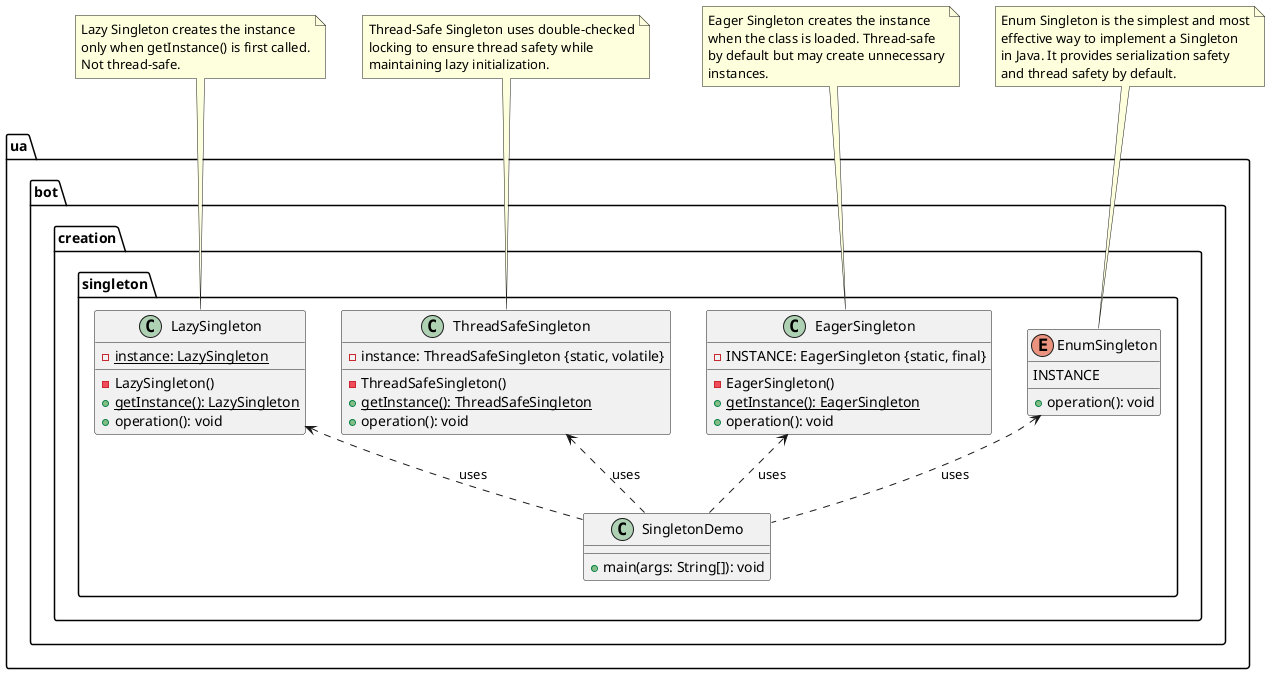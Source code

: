 @startuml Singleton Pattern

package "ua.bot.creation.singleton" {
    class "LazySingleton" {
        -instance: LazySingleton {static}
        -LazySingleton()
        +getInstance(): LazySingleton {static}
        +operation(): void
    }
    
    class "ThreadSafeSingleton" {
        -instance: ThreadSafeSingleton {static, volatile}
        -ThreadSafeSingleton()
        +getInstance(): ThreadSafeSingleton {static}
        +operation(): void
    }
    
    class "EagerSingleton" {
        -INSTANCE: EagerSingleton {static, final}
        -EagerSingleton()
        +getInstance(): EagerSingleton {static}
        +operation(): void
    }
    
    enum "EnumSingleton" {
        INSTANCE
        +operation(): void
    }
    
    class "SingletonDemo" {
        +main(args: String[]): void
    }
    
    LazySingleton <.. SingletonDemo : uses
    ThreadSafeSingleton <.. SingletonDemo : uses
    EagerSingleton <.. SingletonDemo : uses
    EnumSingleton <.. SingletonDemo : uses
}

note top of LazySingleton
  Lazy Singleton creates the instance
  only when getInstance() is first called.
  Not thread-safe.
end note

note top of ThreadSafeSingleton
  Thread-Safe Singleton uses double-checked
  locking to ensure thread safety while
  maintaining lazy initialization.
end note

note top of EagerSingleton
  Eager Singleton creates the instance
  when the class is loaded. Thread-safe
  by default but may create unnecessary
  instances.
end note

note top of EnumSingleton
  Enum Singleton is the simplest and most
  effective way to implement a Singleton
  in Java. It provides serialization safety
  and thread safety by default.
end note

@enduml
